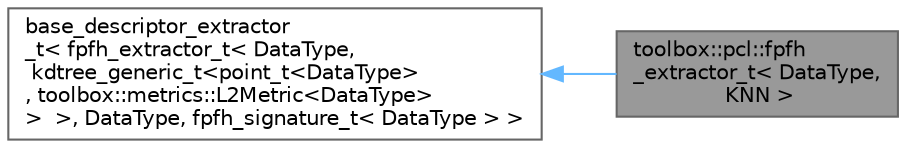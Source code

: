 digraph "toolbox::pcl::fpfh_extractor_t&lt; DataType, KNN &gt;"
{
 // LATEX_PDF_SIZE
  bgcolor="transparent";
  edge [fontname=Helvetica,fontsize=10,labelfontname=Helvetica,labelfontsize=10];
  node [fontname=Helvetica,fontsize=10,shape=box,height=0.2,width=0.4];
  rankdir="LR";
  Node1 [id="Node000001",label="toolbox::pcl::fpfh\l_extractor_t\< DataType,\l KNN \>",height=0.2,width=0.4,color="gray40", fillcolor="grey60", style="filled", fontcolor="black",tooltip="FPFH (Fast Point Feature Histogram) descriptor extractor."];
  Node2 -> Node1 [id="edge1_Node000001_Node000002",dir="back",color="steelblue1",style="solid",tooltip=" "];
  Node2 [id="Node000002",label="base_descriptor_extractor\l_t\< fpfh_extractor_t\< DataType,\l kdtree_generic_t\<point_t\<DataType\>\l, toolbox::metrics::L2Metric\<DataType\>\l\>  \>, DataType, fpfh_signature_t\< DataType \> \>",height=0.2,width=0.4,color="gray40", fillcolor="white", style="filled",tooltip=" "];
}
